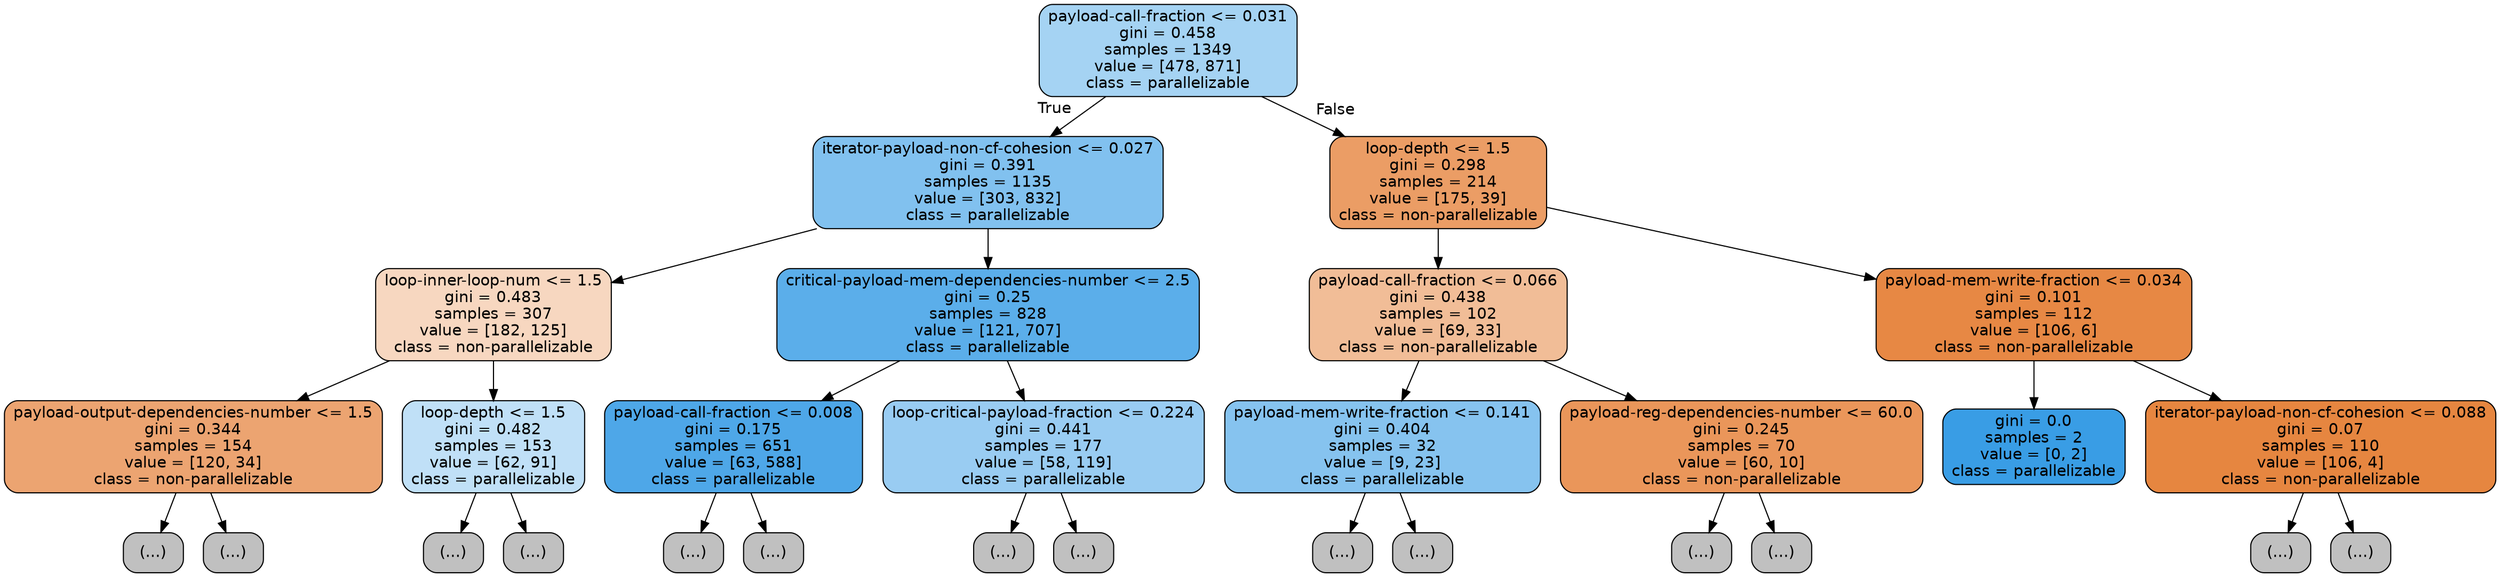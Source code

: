 digraph Tree {
node [shape=box, style="filled, rounded", color="black", fontname=helvetica] ;
edge [fontname=helvetica] ;
0 [label="payload-call-fraction <= 0.031\ngini = 0.458\nsamples = 1349\nvalue = [478, 871]\nclass = parallelizable", fillcolor="#399de573"] ;
1 [label="iterator-payload-non-cf-cohesion <= 0.027\ngini = 0.391\nsamples = 1135\nvalue = [303, 832]\nclass = parallelizable", fillcolor="#399de5a2"] ;
0 -> 1 [labeldistance=2.5, labelangle=45, headlabel="True"] ;
2 [label="loop-inner-loop-num <= 1.5\ngini = 0.483\nsamples = 307\nvalue = [182, 125]\nclass = non-parallelizable", fillcolor="#e5813950"] ;
1 -> 2 ;
3 [label="payload-output-dependencies-number <= 1.5\ngini = 0.344\nsamples = 154\nvalue = [120, 34]\nclass = non-parallelizable", fillcolor="#e58139b7"] ;
2 -> 3 ;
4 [label="(...)", fillcolor="#C0C0C0"] ;
3 -> 4 ;
31 [label="(...)", fillcolor="#C0C0C0"] ;
3 -> 31 ;
38 [label="loop-depth <= 1.5\ngini = 0.482\nsamples = 153\nvalue = [62, 91]\nclass = parallelizable", fillcolor="#399de551"] ;
2 -> 38 ;
39 [label="(...)", fillcolor="#C0C0C0"] ;
38 -> 39 ;
50 [label="(...)", fillcolor="#C0C0C0"] ;
38 -> 50 ;
75 [label="critical-payload-mem-dependencies-number <= 2.5\ngini = 0.25\nsamples = 828\nvalue = [121, 707]\nclass = parallelizable", fillcolor="#399de5d3"] ;
1 -> 75 ;
76 [label="payload-call-fraction <= 0.008\ngini = 0.175\nsamples = 651\nvalue = [63, 588]\nclass = parallelizable", fillcolor="#399de5e4"] ;
75 -> 76 ;
77 [label="(...)", fillcolor="#C0C0C0"] ;
76 -> 77 ;
168 [label="(...)", fillcolor="#C0C0C0"] ;
76 -> 168 ;
175 [label="loop-critical-payload-fraction <= 0.224\ngini = 0.441\nsamples = 177\nvalue = [58, 119]\nclass = parallelizable", fillcolor="#399de583"] ;
75 -> 175 ;
176 [label="(...)", fillcolor="#C0C0C0"] ;
175 -> 176 ;
203 [label="(...)", fillcolor="#C0C0C0"] ;
175 -> 203 ;
230 [label="loop-depth <= 1.5\ngini = 0.298\nsamples = 214\nvalue = [175, 39]\nclass = non-parallelizable", fillcolor="#e58139c6"] ;
0 -> 230 [labeldistance=2.5, labelangle=-45, headlabel="False"] ;
231 [label="payload-call-fraction <= 0.066\ngini = 0.438\nsamples = 102\nvalue = [69, 33]\nclass = non-parallelizable", fillcolor="#e5813985"] ;
230 -> 231 ;
232 [label="payload-mem-write-fraction <= 0.141\ngini = 0.404\nsamples = 32\nvalue = [9, 23]\nclass = parallelizable", fillcolor="#399de59b"] ;
231 -> 232 ;
233 [label="(...)", fillcolor="#C0C0C0"] ;
232 -> 233 ;
246 [label="(...)", fillcolor="#C0C0C0"] ;
232 -> 246 ;
247 [label="payload-reg-dependencies-number <= 60.0\ngini = 0.245\nsamples = 70\nvalue = [60, 10]\nclass = non-parallelizable", fillcolor="#e58139d4"] ;
231 -> 247 ;
248 [label="(...)", fillcolor="#C0C0C0"] ;
247 -> 248 ;
261 [label="(...)", fillcolor="#C0C0C0"] ;
247 -> 261 ;
264 [label="payload-mem-write-fraction <= 0.034\ngini = 0.101\nsamples = 112\nvalue = [106, 6]\nclass = non-parallelizable", fillcolor="#e58139f1"] ;
230 -> 264 ;
265 [label="gini = 0.0\nsamples = 2\nvalue = [0, 2]\nclass = parallelizable", fillcolor="#399de5ff"] ;
264 -> 265 ;
266 [label="iterator-payload-non-cf-cohesion <= 0.088\ngini = 0.07\nsamples = 110\nvalue = [106, 4]\nclass = non-parallelizable", fillcolor="#e58139f5"] ;
264 -> 266 ;
267 [label="(...)", fillcolor="#C0C0C0"] ;
266 -> 267 ;
272 [label="(...)", fillcolor="#C0C0C0"] ;
266 -> 272 ;
}